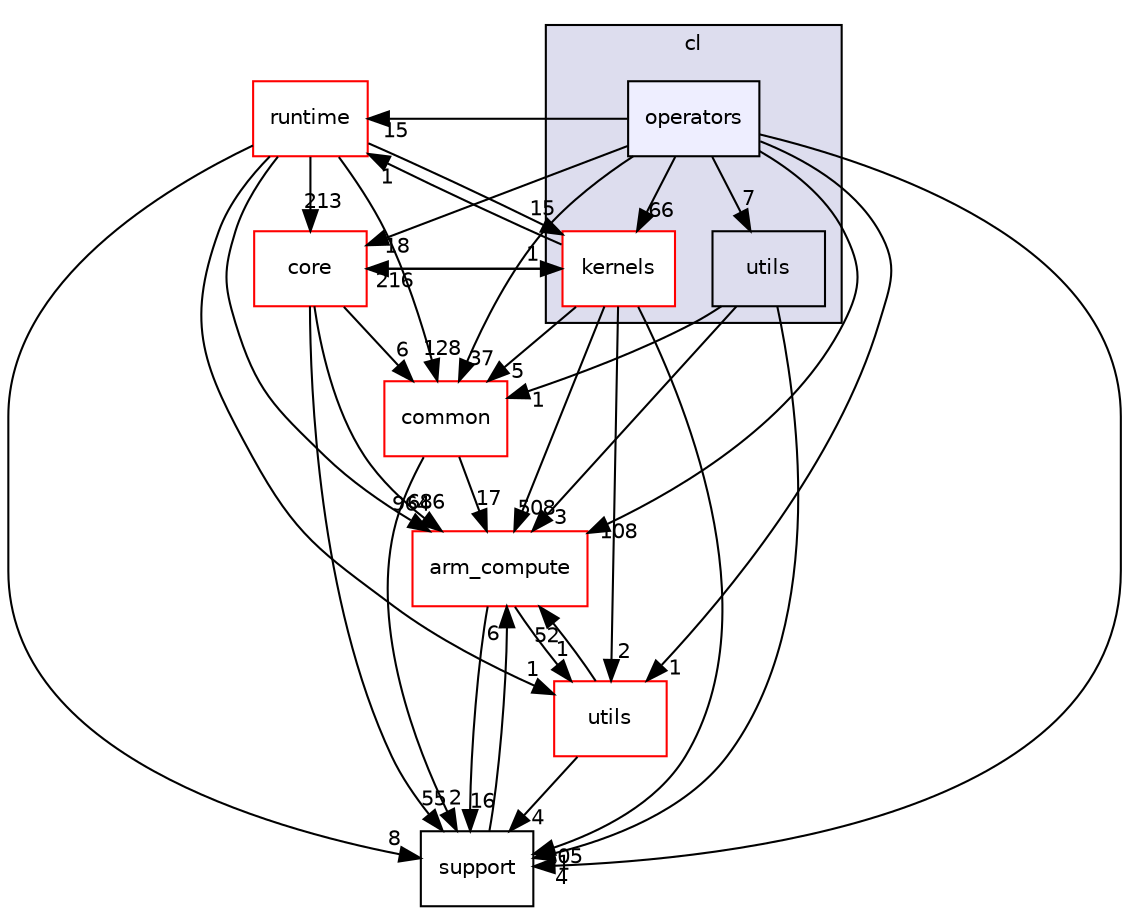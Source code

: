 digraph "src/gpu/cl/operators" {
  compound=true
  node [ fontsize="10", fontname="Helvetica"];
  edge [ labelfontsize="10", labelfontname="Helvetica"];
  subgraph clusterdir_3fd6b49eea07a5dd89d90722d8b4e77f {
    graph [ bgcolor="#ddddee", pencolor="black", label="cl" fontname="Helvetica", fontsize="10", URL="dir_3fd6b49eea07a5dd89d90722d8b4e77f.xhtml"]
  dir_3e844ad8e05c9b398761680402f65ecd [shape=box label="utils" URL="dir_3e844ad8e05c9b398761680402f65ecd.xhtml"];
  dir_d31afe59158d6d6f352f20563e96492f [shape=box label="kernels" fillcolor="white" style="filled" color="red" URL="dir_d31afe59158d6d6f352f20563e96492f.xhtml"];
  dir_9f6e96fe293420b74afaf1a4dc4f9f82 [shape=box, label="operators", style="filled", fillcolor="#eeeeff", pencolor="black", URL="dir_9f6e96fe293420b74afaf1a4dc4f9f82.xhtml"];
  }
  dir_214608ef36d61442cb2b0c1c4e9a7def [shape=box label="arm_compute" fillcolor="white" style="filled" color="red" URL="dir_214608ef36d61442cb2b0c1c4e9a7def.xhtml"];
  dir_5815af820a9cc9481f1d0990a0d60286 [shape=box label="support" URL="dir_5815af820a9cc9481f1d0990a0d60286.xhtml"];
  dir_aebb8dcc11953d78e620bbef0b9e2183 [shape=box label="core" fillcolor="white" style="filled" color="red" URL="dir_aebb8dcc11953d78e620bbef0b9e2183.xhtml"];
  dir_bf9f26469d00835ba20ff8d80ee5a804 [shape=box label="runtime" fillcolor="white" style="filled" color="red" URL="dir_bf9f26469d00835ba20ff8d80ee5a804.xhtml"];
  dir_cbdb8362360e11eafe2fa3bc74cf0ffd [shape=box label="utils" fillcolor="white" style="filled" color="red" URL="dir_cbdb8362360e11eafe2fa3bc74cf0ffd.xhtml"];
  dir_fdedb0aba14d44ce9d99bc100e026e6a [shape=box label="common" fillcolor="white" style="filled" color="red" URL="dir_fdedb0aba14d44ce9d99bc100e026e6a.xhtml"];
  dir_cbdb8362360e11eafe2fa3bc74cf0ffd->dir_214608ef36d61442cb2b0c1c4e9a7def [headlabel="52", labeldistance=1.5 headhref="dir_000041_000000.xhtml"];
  dir_cbdb8362360e11eafe2fa3bc74cf0ffd->dir_5815af820a9cc9481f1d0990a0d60286 [headlabel="4", labeldistance=1.5 headhref="dir_000041_000031.xhtml"];
  dir_d31afe59158d6d6f352f20563e96492f->dir_214608ef36d61442cb2b0c1c4e9a7def [headlabel="508", labeldistance=1.5 headhref="dir_000516_000000.xhtml"];
  dir_d31afe59158d6d6f352f20563e96492f->dir_5815af820a9cc9481f1d0990a0d60286 [headlabel="105", labeldistance=1.5 headhref="dir_000516_000031.xhtml"];
  dir_d31afe59158d6d6f352f20563e96492f->dir_aebb8dcc11953d78e620bbef0b9e2183 [headlabel="216", labeldistance=1.5 headhref="dir_000516_000017.xhtml"];
  dir_d31afe59158d6d6f352f20563e96492f->dir_cbdb8362360e11eafe2fa3bc74cf0ffd [headlabel="2", labeldistance=1.5 headhref="dir_000516_000041.xhtml"];
  dir_d31afe59158d6d6f352f20563e96492f->dir_fdedb0aba14d44ce9d99bc100e026e6a [headlabel="5", labeldistance=1.5 headhref="dir_000516_000016.xhtml"];
  dir_d31afe59158d6d6f352f20563e96492f->dir_bf9f26469d00835ba20ff8d80ee5a804 [headlabel="1", labeldistance=1.5 headhref="dir_000516_000035.xhtml"];
  dir_3e844ad8e05c9b398761680402f65ecd->dir_214608ef36d61442cb2b0c1c4e9a7def [headlabel="3", labeldistance=1.5 headhref="dir_000523_000000.xhtml"];
  dir_3e844ad8e05c9b398761680402f65ecd->dir_5815af820a9cc9481f1d0990a0d60286 [headlabel="1", labeldistance=1.5 headhref="dir_000523_000031.xhtml"];
  dir_3e844ad8e05c9b398761680402f65ecd->dir_fdedb0aba14d44ce9d99bc100e026e6a [headlabel="1", labeldistance=1.5 headhref="dir_000523_000016.xhtml"];
  dir_214608ef36d61442cb2b0c1c4e9a7def->dir_5815af820a9cc9481f1d0990a0d60286 [headlabel="16", labeldistance=1.5 headhref="dir_000000_000031.xhtml"];
  dir_214608ef36d61442cb2b0c1c4e9a7def->dir_cbdb8362360e11eafe2fa3bc74cf0ffd [headlabel="1", labeldistance=1.5 headhref="dir_000000_000041.xhtml"];
  dir_9f6e96fe293420b74afaf1a4dc4f9f82->dir_214608ef36d61442cb2b0c1c4e9a7def [headlabel="108", labeldistance=1.5 headhref="dir_000069_000000.xhtml"];
  dir_9f6e96fe293420b74afaf1a4dc4f9f82->dir_3e844ad8e05c9b398761680402f65ecd [headlabel="7", labeldistance=1.5 headhref="dir_000069_000523.xhtml"];
  dir_9f6e96fe293420b74afaf1a4dc4f9f82->dir_5815af820a9cc9481f1d0990a0d60286 [headlabel="4", labeldistance=1.5 headhref="dir_000069_000031.xhtml"];
  dir_9f6e96fe293420b74afaf1a4dc4f9f82->dir_aebb8dcc11953d78e620bbef0b9e2183 [headlabel="18", labeldistance=1.5 headhref="dir_000069_000017.xhtml"];
  dir_9f6e96fe293420b74afaf1a4dc4f9f82->dir_bf9f26469d00835ba20ff8d80ee5a804 [headlabel="15", labeldistance=1.5 headhref="dir_000069_000035.xhtml"];
  dir_9f6e96fe293420b74afaf1a4dc4f9f82->dir_cbdb8362360e11eafe2fa3bc74cf0ffd [headlabel="1", labeldistance=1.5 headhref="dir_000069_000041.xhtml"];
  dir_9f6e96fe293420b74afaf1a4dc4f9f82->dir_d31afe59158d6d6f352f20563e96492f [headlabel="66", labeldistance=1.5 headhref="dir_000069_000516.xhtml"];
  dir_9f6e96fe293420b74afaf1a4dc4f9f82->dir_fdedb0aba14d44ce9d99bc100e026e6a [headlabel="37", labeldistance=1.5 headhref="dir_000069_000016.xhtml"];
  dir_aebb8dcc11953d78e620bbef0b9e2183->dir_214608ef36d61442cb2b0c1c4e9a7def [headlabel="686", labeldistance=1.5 headhref="dir_000017_000000.xhtml"];
  dir_aebb8dcc11953d78e620bbef0b9e2183->dir_5815af820a9cc9481f1d0990a0d60286 [headlabel="55", labeldistance=1.5 headhref="dir_000017_000031.xhtml"];
  dir_aebb8dcc11953d78e620bbef0b9e2183->dir_fdedb0aba14d44ce9d99bc100e026e6a [headlabel="6", labeldistance=1.5 headhref="dir_000017_000016.xhtml"];
  dir_aebb8dcc11953d78e620bbef0b9e2183->dir_d31afe59158d6d6f352f20563e96492f [headlabel="1", labeldistance=1.5 headhref="dir_000017_000516.xhtml"];
  dir_bf9f26469d00835ba20ff8d80ee5a804->dir_214608ef36d61442cb2b0c1c4e9a7def [headlabel="964", labeldistance=1.5 headhref="dir_000035_000000.xhtml"];
  dir_bf9f26469d00835ba20ff8d80ee5a804->dir_5815af820a9cc9481f1d0990a0d60286 [headlabel="8", labeldistance=1.5 headhref="dir_000035_000031.xhtml"];
  dir_bf9f26469d00835ba20ff8d80ee5a804->dir_aebb8dcc11953d78e620bbef0b9e2183 [headlabel="213", labeldistance=1.5 headhref="dir_000035_000017.xhtml"];
  dir_bf9f26469d00835ba20ff8d80ee5a804->dir_cbdb8362360e11eafe2fa3bc74cf0ffd [headlabel="1", labeldistance=1.5 headhref="dir_000035_000041.xhtml"];
  dir_bf9f26469d00835ba20ff8d80ee5a804->dir_d31afe59158d6d6f352f20563e96492f [headlabel="15", labeldistance=1.5 headhref="dir_000035_000516.xhtml"];
  dir_bf9f26469d00835ba20ff8d80ee5a804->dir_fdedb0aba14d44ce9d99bc100e026e6a [headlabel="128", labeldistance=1.5 headhref="dir_000035_000016.xhtml"];
  dir_5815af820a9cc9481f1d0990a0d60286->dir_214608ef36d61442cb2b0c1c4e9a7def [headlabel="6", labeldistance=1.5 headhref="dir_000031_000000.xhtml"];
  dir_fdedb0aba14d44ce9d99bc100e026e6a->dir_214608ef36d61442cb2b0c1c4e9a7def [headlabel="17", labeldistance=1.5 headhref="dir_000016_000000.xhtml"];
  dir_fdedb0aba14d44ce9d99bc100e026e6a->dir_5815af820a9cc9481f1d0990a0d60286 [headlabel="2", labeldistance=1.5 headhref="dir_000016_000031.xhtml"];
}

